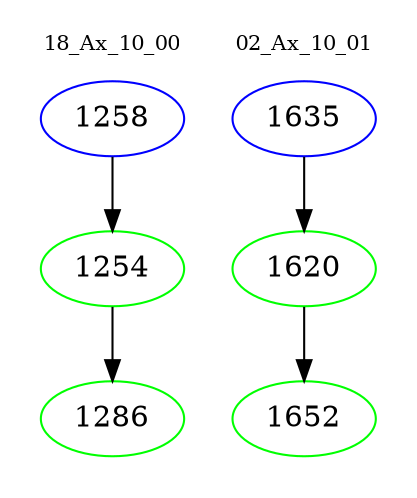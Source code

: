 digraph{
subgraph cluster_0 {
color = white
label = "18_Ax_10_00";
fontsize=10;
T0_1258 [label="1258", color="blue"]
T0_1258 -> T0_1254 [color="black"]
T0_1254 [label="1254", color="green"]
T0_1254 -> T0_1286 [color="black"]
T0_1286 [label="1286", color="green"]
}
subgraph cluster_1 {
color = white
label = "02_Ax_10_01";
fontsize=10;
T1_1635 [label="1635", color="blue"]
T1_1635 -> T1_1620 [color="black"]
T1_1620 [label="1620", color="green"]
T1_1620 -> T1_1652 [color="black"]
T1_1652 [label="1652", color="green"]
}
}
